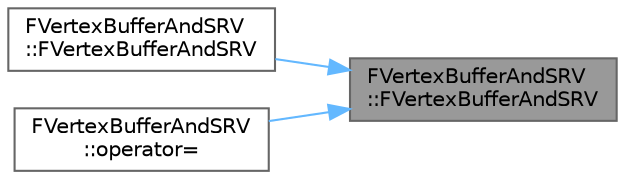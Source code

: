 digraph "FVertexBufferAndSRV::FVertexBufferAndSRV"
{
 // INTERACTIVE_SVG=YES
 // LATEX_PDF_SIZE
  bgcolor="transparent";
  edge [fontname=Helvetica,fontsize=10,labelfontname=Helvetica,labelfontsize=10];
  node [fontname=Helvetica,fontsize=10,shape=box,height=0.2,width=0.4];
  rankdir="RL";
  Node1 [id="Node000001",label="FVertexBufferAndSRV\l::FVertexBufferAndSRV",height=0.2,width=0.4,color="gray40", fillcolor="grey60", style="filled", fontcolor="black",tooltip=" "];
  Node1 -> Node2 [id="edge1_Node000001_Node000002",dir="back",color="steelblue1",style="solid",tooltip=" "];
  Node2 [id="Node000002",label="FVertexBufferAndSRV\l::FVertexBufferAndSRV",height=0.2,width=0.4,color="grey40", fillcolor="white", style="filled",URL="$d1/da2/structFVertexBufferAndSRV.html#aea4f550519b68a2911e694b108b74831",tooltip=" "];
  Node1 -> Node3 [id="edge2_Node000001_Node000003",dir="back",color="steelblue1",style="solid",tooltip=" "];
  Node3 [id="Node000003",label="FVertexBufferAndSRV\l::operator=",height=0.2,width=0.4,color="grey40", fillcolor="white", style="filled",URL="$d1/da2/structFVertexBufferAndSRV.html#aefe5d91c41341c999c10f0ae8159178d",tooltip=" "];
}
